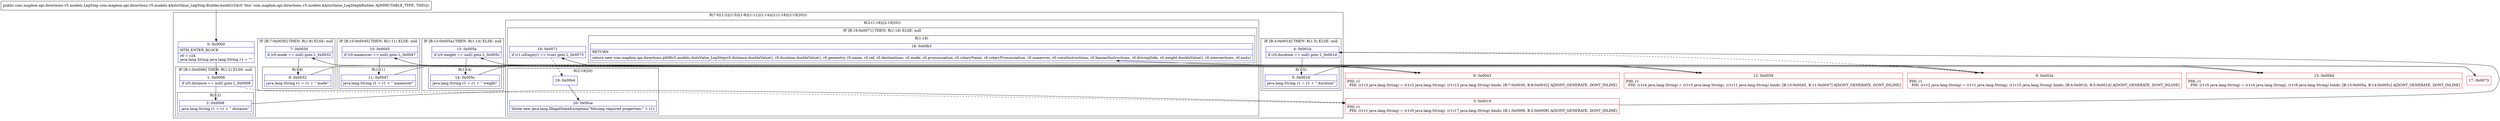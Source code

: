 digraph "CFG forcom.mapbox.api.directions.v5.models.$AutoValue_LegStep.Builder.build()Lcom\/mapbox\/api\/directions\/v5\/models\/LegStep;" {
subgraph cluster_Region_1192863968 {
label = "R(7:0|(1:2)|(1:5)|(1:8)|(1:11)|(1:14)|(2:(1:18)|(2:19|20)))";
node [shape=record,color=blue];
Node_0 [shape=record,label="{0\:\ 0x0000|MTH_ENTER_BLOCK\l|r0 = r24\ljava.lang.String java.lang.String r1 = \"\"\l}"];
subgraph cluster_IfRegion_1496572322 {
label = "IF [B:1:0x0006] THEN: R(1:2) ELSE: null";
node [shape=record,color=blue];
Node_1 [shape=record,label="{1\:\ 0x0006|if (r0.distance == null) goto L_0x0008\l}"];
subgraph cluster_Region_1330649522 {
label = "R(1:2)";
node [shape=record,color=blue];
Node_2 [shape=record,label="{2\:\ 0x0008|java.lang.String r1 = r1 + \" distance\"\l}"];
}
}
subgraph cluster_IfRegion_1676924675 {
label = "IF [B:4:0x001b] THEN: R(1:5) ELSE: null";
node [shape=record,color=blue];
Node_4 [shape=record,label="{4\:\ 0x001b|if (r0.duration == null) goto L_0x001d\l}"];
subgraph cluster_Region_679420053 {
label = "R(1:5)";
node [shape=record,color=blue];
Node_5 [shape=record,label="{5\:\ 0x001d|java.lang.String r1 = r1 + \" duration\"\l}"];
}
}
subgraph cluster_IfRegion_2054200884 {
label = "IF [B:7:0x0030] THEN: R(1:8) ELSE: null";
node [shape=record,color=blue];
Node_7 [shape=record,label="{7\:\ 0x0030|if (r0.mode == null) goto L_0x0032\l}"];
subgraph cluster_Region_573293208 {
label = "R(1:8)";
node [shape=record,color=blue];
Node_8 [shape=record,label="{8\:\ 0x0032|java.lang.String r1 = r1 + \" mode\"\l}"];
}
}
subgraph cluster_IfRegion_1990214598 {
label = "IF [B:10:0x0045] THEN: R(1:11) ELSE: null";
node [shape=record,color=blue];
Node_10 [shape=record,label="{10\:\ 0x0045|if (r0.maneuver == null) goto L_0x0047\l}"];
subgraph cluster_Region_1697569994 {
label = "R(1:11)";
node [shape=record,color=blue];
Node_11 [shape=record,label="{11\:\ 0x0047|java.lang.String r1 = r1 + \" maneuver\"\l}"];
}
}
subgraph cluster_IfRegion_819495489 {
label = "IF [B:13:0x005a] THEN: R(1:14) ELSE: null";
node [shape=record,color=blue];
Node_13 [shape=record,label="{13\:\ 0x005a|if (r0.weight == null) goto L_0x005c\l}"];
subgraph cluster_Region_929694796 {
label = "R(1:14)";
node [shape=record,color=blue];
Node_14 [shape=record,label="{14\:\ 0x005c|java.lang.String r1 = r1 + \" weight\"\l}"];
}
}
subgraph cluster_Region_1299054742 {
label = "R(2:(1:18)|(2:19|20))";
node [shape=record,color=blue];
subgraph cluster_IfRegion_1552630814 {
label = "IF [B:16:0x0071] THEN: R(1:18) ELSE: null";
node [shape=record,color=blue];
Node_16 [shape=record,label="{16\:\ 0x0071|if (r1.isEmpty() == true) goto L_0x0073\l}"];
subgraph cluster_Region_856794673 {
label = "R(1:18)";
node [shape=record,color=blue];
Node_18 [shape=record,label="{18\:\ 0x00b3|RETURN\l|return new com.mapbox.api.directions.p008v5.models.AutoValue_LegStep(r0.distance.doubleValue(), r0.duration.doubleValue(), r0.geometry, r0.name, r0.ref, r0.destinations, r0.mode, r0.pronunciation, r0.rotaryName, r0.rotaryPronunciation, r0.maneuver, r0.voiceInstructions, r0.bannerInstructions, r0.drivingSide, r0.weight.doubleValue(), r0.intersections, r0.exits)\l}"];
}
}
subgraph cluster_Region_541614613 {
label = "R(2:19|20)";
node [shape=record,color=blue];
Node_19 [shape=record,label="{19\:\ 0x00b4}"];
Node_20 [shape=record,label="{20\:\ 0x00ca|throw new java.lang.IllegalStateException(\"Missing required properties:\" + r1)\l}"];
}
}
}
Node_3 [shape=record,color=red,label="{3\:\ 0x0019|PHI: r1 \l  PHI: (r1v1 java.lang.String) = (r1v0 java.lang.String), (r1v17 java.lang.String) binds: [B:1:0x0006, B:2:0x0008] A[DONT_GENERATE, DONT_INLINE]\l}"];
Node_6 [shape=record,color=red,label="{6\:\ 0x002e|PHI: r1 \l  PHI: (r1v2 java.lang.String) = (r1v1 java.lang.String), (r1v15 java.lang.String) binds: [B:4:0x001b, B:5:0x001d] A[DONT_GENERATE, DONT_INLINE]\l}"];
Node_9 [shape=record,color=red,label="{9\:\ 0x0043|PHI: r1 \l  PHI: (r1v3 java.lang.String) = (r1v2 java.lang.String), (r1v13 java.lang.String) binds: [B:7:0x0030, B:8:0x0032] A[DONT_GENERATE, DONT_INLINE]\l}"];
Node_12 [shape=record,color=red,label="{12\:\ 0x0058|PHI: r1 \l  PHI: (r1v4 java.lang.String) = (r1v3 java.lang.String), (r1v11 java.lang.String) binds: [B:10:0x0045, B:11:0x0047] A[DONT_GENERATE, DONT_INLINE]\l}"];
Node_15 [shape=record,color=red,label="{15\:\ 0x006d|PHI: r1 \l  PHI: (r1v5 java.lang.String) = (r1v4 java.lang.String), (r1v9 java.lang.String) binds: [B:13:0x005a, B:14:0x005c] A[DONT_GENERATE, DONT_INLINE]\l}"];
Node_17 [shape=record,color=red,label="{17\:\ 0x0073}"];
MethodNode[shape=record,label="{public com.mapbox.api.directions.v5.models.LegStep com.mapbox.api.directions.v5.models.$AutoValue_LegStep.Builder.build((r24v0 'this' com.mapbox.api.directions.v5.models.$AutoValue_LegStep$Builder A[IMMUTABLE_TYPE, THIS])) }"];
MethodNode -> Node_0;
Node_0 -> Node_1;
Node_1 -> Node_2;
Node_1 -> Node_3[style=dashed];
Node_2 -> Node_3;
Node_4 -> Node_5;
Node_4 -> Node_6[style=dashed];
Node_5 -> Node_6;
Node_7 -> Node_8;
Node_7 -> Node_9[style=dashed];
Node_8 -> Node_9;
Node_10 -> Node_11;
Node_10 -> Node_12[style=dashed];
Node_11 -> Node_12;
Node_13 -> Node_14;
Node_13 -> Node_15[style=dashed];
Node_14 -> Node_15;
Node_16 -> Node_17;
Node_16 -> Node_19[style=dashed];
Node_19 -> Node_20;
Node_3 -> Node_4;
Node_6 -> Node_7;
Node_9 -> Node_10;
Node_12 -> Node_13;
Node_15 -> Node_16;
Node_17 -> Node_18;
}

